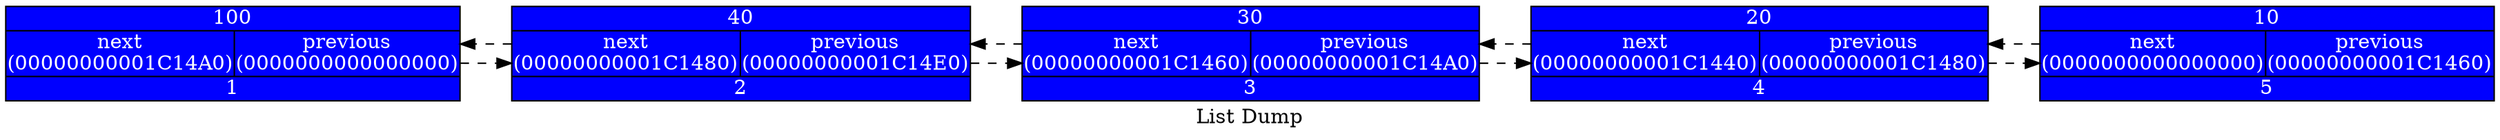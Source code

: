 digraph linked_list {
  node [shape = "circle", style = "filled", fillcolor = "blue", fontcolor = "#FFFFFF", margin = "0.01"];
  edge [style = "dashed"];
  rankdir = "LR";

  label = "List Dump";
  "V00000000001C14E0"[shape = "record", fillcolor="blue", label = "100 | {next\n(00000000001C14A0) | previous\n(0000000000000000)} |<f0> 1"];
  "V00000000001C14A0"[shape = "record", fillcolor="blue", label = "40 | {next\n(00000000001C1480) | previous\n(00000000001C14E0)} |<f0> 2"];
  "V00000000001C1480"[shape = "record", fillcolor="blue", label = "30 | {next\n(00000000001C1460) | previous\n(00000000001C14A0)} |<f0> 3"];
  "V00000000001C1460"[shape = "record", fillcolor="blue", label = "20 | {next\n(00000000001C1440) | previous\n(00000000001C1480)} |<f0> 4"];
  "V00000000001C1440"[shape = "record", fillcolor="blue", label = "10 | {next\n(0000000000000000) | previous\n(00000000001C1460)} |<f0> 5"];
  "V00000000001C1460"->"V00000000001C1440";
  "V00000000001C1480"->"V00000000001C1460";
  "V00000000001C14A0"->"V00000000001C1480";
  "V00000000001C14E0"->"V00000000001C14A0";
  "V00000000001C14A0"->"V00000000001C14E0";
  "V00000000001C1480"->"V00000000001C14A0";
  "V00000000001C1460"->"V00000000001C1480";
  "V00000000001C1440"->"V00000000001C1460";
}
